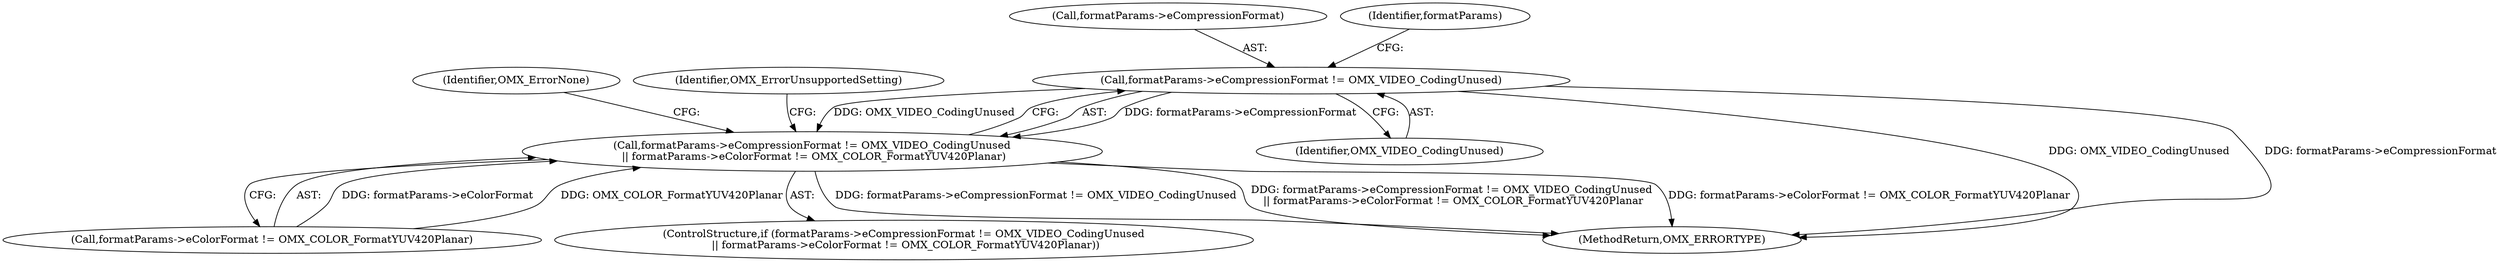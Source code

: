 digraph "0_Android_295c883fe3105b19bcd0f9e07d54c6b589fc5bff_40@pointer" {
"1000205" [label="(Call,formatParams->eCompressionFormat != OMX_VIDEO_CodingUnused)"];
"1000204" [label="(Call,formatParams->eCompressionFormat != OMX_VIDEO_CodingUnused\n || formatParams->eColorFormat != OMX_COLOR_FormatYUV420Planar)"];
"1000219" [label="(Identifier,OMX_ErrorNone)"];
"1000209" [label="(Identifier,OMX_VIDEO_CodingUnused)"];
"1000206" [label="(Call,formatParams->eCompressionFormat)"];
"1000205" [label="(Call,formatParams->eCompressionFormat != OMX_VIDEO_CodingUnused)"];
"1000217" [label="(Identifier,OMX_ErrorUnsupportedSetting)"];
"1000203" [label="(ControlStructure,if (formatParams->eCompressionFormat != OMX_VIDEO_CodingUnused\n || formatParams->eColorFormat != OMX_COLOR_FormatYUV420Planar))"];
"1000212" [label="(Identifier,formatParams)"];
"1000204" [label="(Call,formatParams->eCompressionFormat != OMX_VIDEO_CodingUnused\n || formatParams->eColorFormat != OMX_COLOR_FormatYUV420Planar)"];
"1000403" [label="(MethodReturn,OMX_ERRORTYPE)"];
"1000210" [label="(Call,formatParams->eColorFormat != OMX_COLOR_FormatYUV420Planar)"];
"1000205" -> "1000204"  [label="AST: "];
"1000205" -> "1000209"  [label="CFG: "];
"1000206" -> "1000205"  [label="AST: "];
"1000209" -> "1000205"  [label="AST: "];
"1000212" -> "1000205"  [label="CFG: "];
"1000204" -> "1000205"  [label="CFG: "];
"1000205" -> "1000403"  [label="DDG: OMX_VIDEO_CodingUnused"];
"1000205" -> "1000403"  [label="DDG: formatParams->eCompressionFormat"];
"1000205" -> "1000204"  [label="DDG: formatParams->eCompressionFormat"];
"1000205" -> "1000204"  [label="DDG: OMX_VIDEO_CodingUnused"];
"1000204" -> "1000203"  [label="AST: "];
"1000204" -> "1000210"  [label="CFG: "];
"1000210" -> "1000204"  [label="AST: "];
"1000217" -> "1000204"  [label="CFG: "];
"1000219" -> "1000204"  [label="CFG: "];
"1000204" -> "1000403"  [label="DDG: formatParams->eColorFormat != OMX_COLOR_FormatYUV420Planar"];
"1000204" -> "1000403"  [label="DDG: formatParams->eCompressionFormat != OMX_VIDEO_CodingUnused"];
"1000204" -> "1000403"  [label="DDG: formatParams->eCompressionFormat != OMX_VIDEO_CodingUnused\n || formatParams->eColorFormat != OMX_COLOR_FormatYUV420Planar"];
"1000210" -> "1000204"  [label="DDG: formatParams->eColorFormat"];
"1000210" -> "1000204"  [label="DDG: OMX_COLOR_FormatYUV420Planar"];
}
